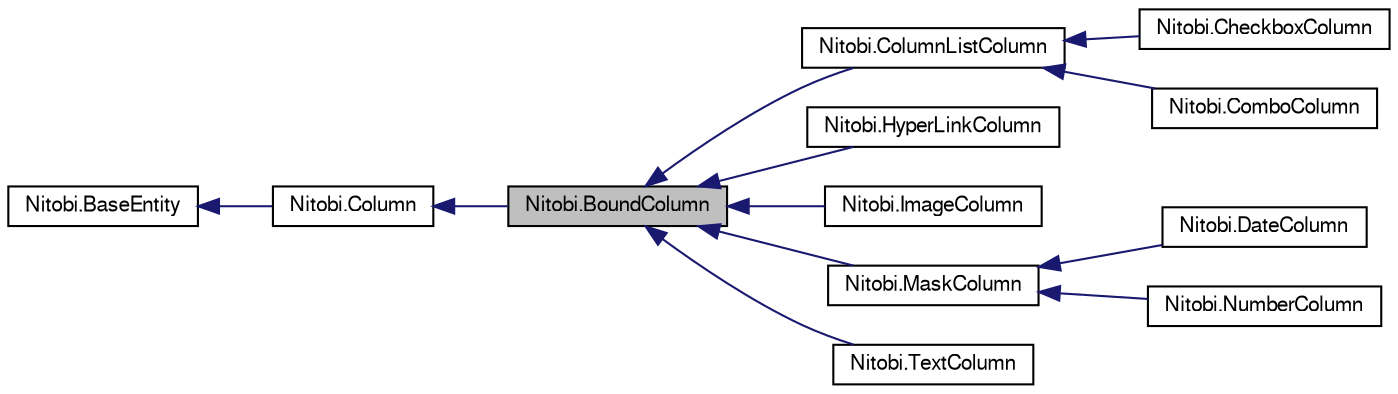 digraph G
{
  bgcolor="transparent";
  edge [fontname="FreeSans",fontsize=10,labelfontname="FreeSans",labelfontsize=10];
  node [fontname="FreeSans",fontsize=10,shape=record];
  rankdir=LR;
  Node1 [label="Nitobi.BoundColumn",height=0.2,width=0.4,color="black", fillcolor="grey75", style="filled" fontcolor="black"];
  Node2 -> Node1 [dir=back,color="midnightblue",fontsize=10,style="solid",fontname="FreeSans"];
  Node2 [label="Nitobi.Column",height=0.2,width=0.4,color="black",URL="$class_nitobi_1_1_column.html"];
  Node3 -> Node2 [dir=back,color="midnightblue",fontsize=10,style="solid",fontname="FreeSans"];
  Node3 [label="Nitobi.BaseEntity",height=0.2,width=0.4,color="black",URL="$class_nitobi_1_1_base_entity.html"];
  Node1 -> Node4 [dir=back,color="midnightblue",fontsize=10,style="solid",fontname="FreeSans"];
  Node4 [label="Nitobi.ColumnListColumn",height=0.2,width=0.4,color="black",URL="$class_nitobi_1_1_column_list_column.html"];
  Node4 -> Node5 [dir=back,color="midnightblue",fontsize=10,style="solid",fontname="FreeSans"];
  Node5 [label="Nitobi.CheckboxColumn",height=0.2,width=0.4,color="black",URL="$class_nitobi_1_1_checkbox_column.html"];
  Node4 -> Node6 [dir=back,color="midnightblue",fontsize=10,style="solid",fontname="FreeSans"];
  Node6 [label="Nitobi.ComboColumn",height=0.2,width=0.4,color="black",URL="$class_nitobi_1_1_combo_column.html"];
  Node1 -> Node7 [dir=back,color="midnightblue",fontsize=10,style="solid",fontname="FreeSans"];
  Node7 [label="Nitobi.HyperLinkColumn",height=0.2,width=0.4,color="black",URL="$class_nitobi_1_1_hyper_link_column.html"];
  Node1 -> Node8 [dir=back,color="midnightblue",fontsize=10,style="solid",fontname="FreeSans"];
  Node8 [label="Nitobi.ImageColumn",height=0.2,width=0.4,color="black",URL="$class_nitobi_1_1_image_column.html"];
  Node1 -> Node9 [dir=back,color="midnightblue",fontsize=10,style="solid",fontname="FreeSans"];
  Node9 [label="Nitobi.MaskColumn",height=0.2,width=0.4,color="black",URL="$class_nitobi_1_1_mask_column.html"];
  Node9 -> Node10 [dir=back,color="midnightblue",fontsize=10,style="solid",fontname="FreeSans"];
  Node10 [label="Nitobi.DateColumn",height=0.2,width=0.4,color="black",URL="$class_nitobi_1_1_date_column.html"];
  Node9 -> Node11 [dir=back,color="midnightblue",fontsize=10,style="solid",fontname="FreeSans"];
  Node11 [label="Nitobi.NumberColumn",height=0.2,width=0.4,color="black",URL="$class_nitobi_1_1_number_column.html"];
  Node1 -> Node12 [dir=back,color="midnightblue",fontsize=10,style="solid",fontname="FreeSans"];
  Node12 [label="Nitobi.TextColumn",height=0.2,width=0.4,color="black",URL="$class_nitobi_1_1_text_column.html"];
}
